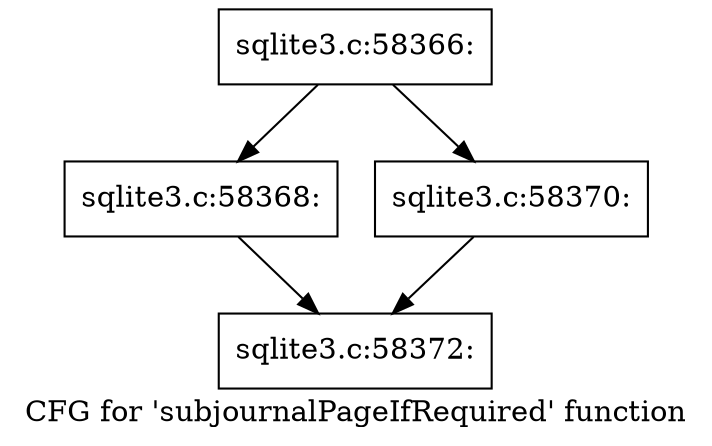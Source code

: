 digraph "CFG for 'subjournalPageIfRequired' function" {
	label="CFG for 'subjournalPageIfRequired' function";

	Node0x55c0f5857f10 [shape=record,label="{sqlite3.c:58366:}"];
	Node0x55c0f5857f10 -> Node0x55c0f732ec00;
	Node0x55c0f5857f10 -> Node0x55c0f7328e40;
	Node0x55c0f732ec00 [shape=record,label="{sqlite3.c:58368:}"];
	Node0x55c0f732ec00 -> Node0x55c0f57ea0f0;
	Node0x55c0f7328e40 [shape=record,label="{sqlite3.c:58370:}"];
	Node0x55c0f7328e40 -> Node0x55c0f57ea0f0;
	Node0x55c0f57ea0f0 [shape=record,label="{sqlite3.c:58372:}"];
}
